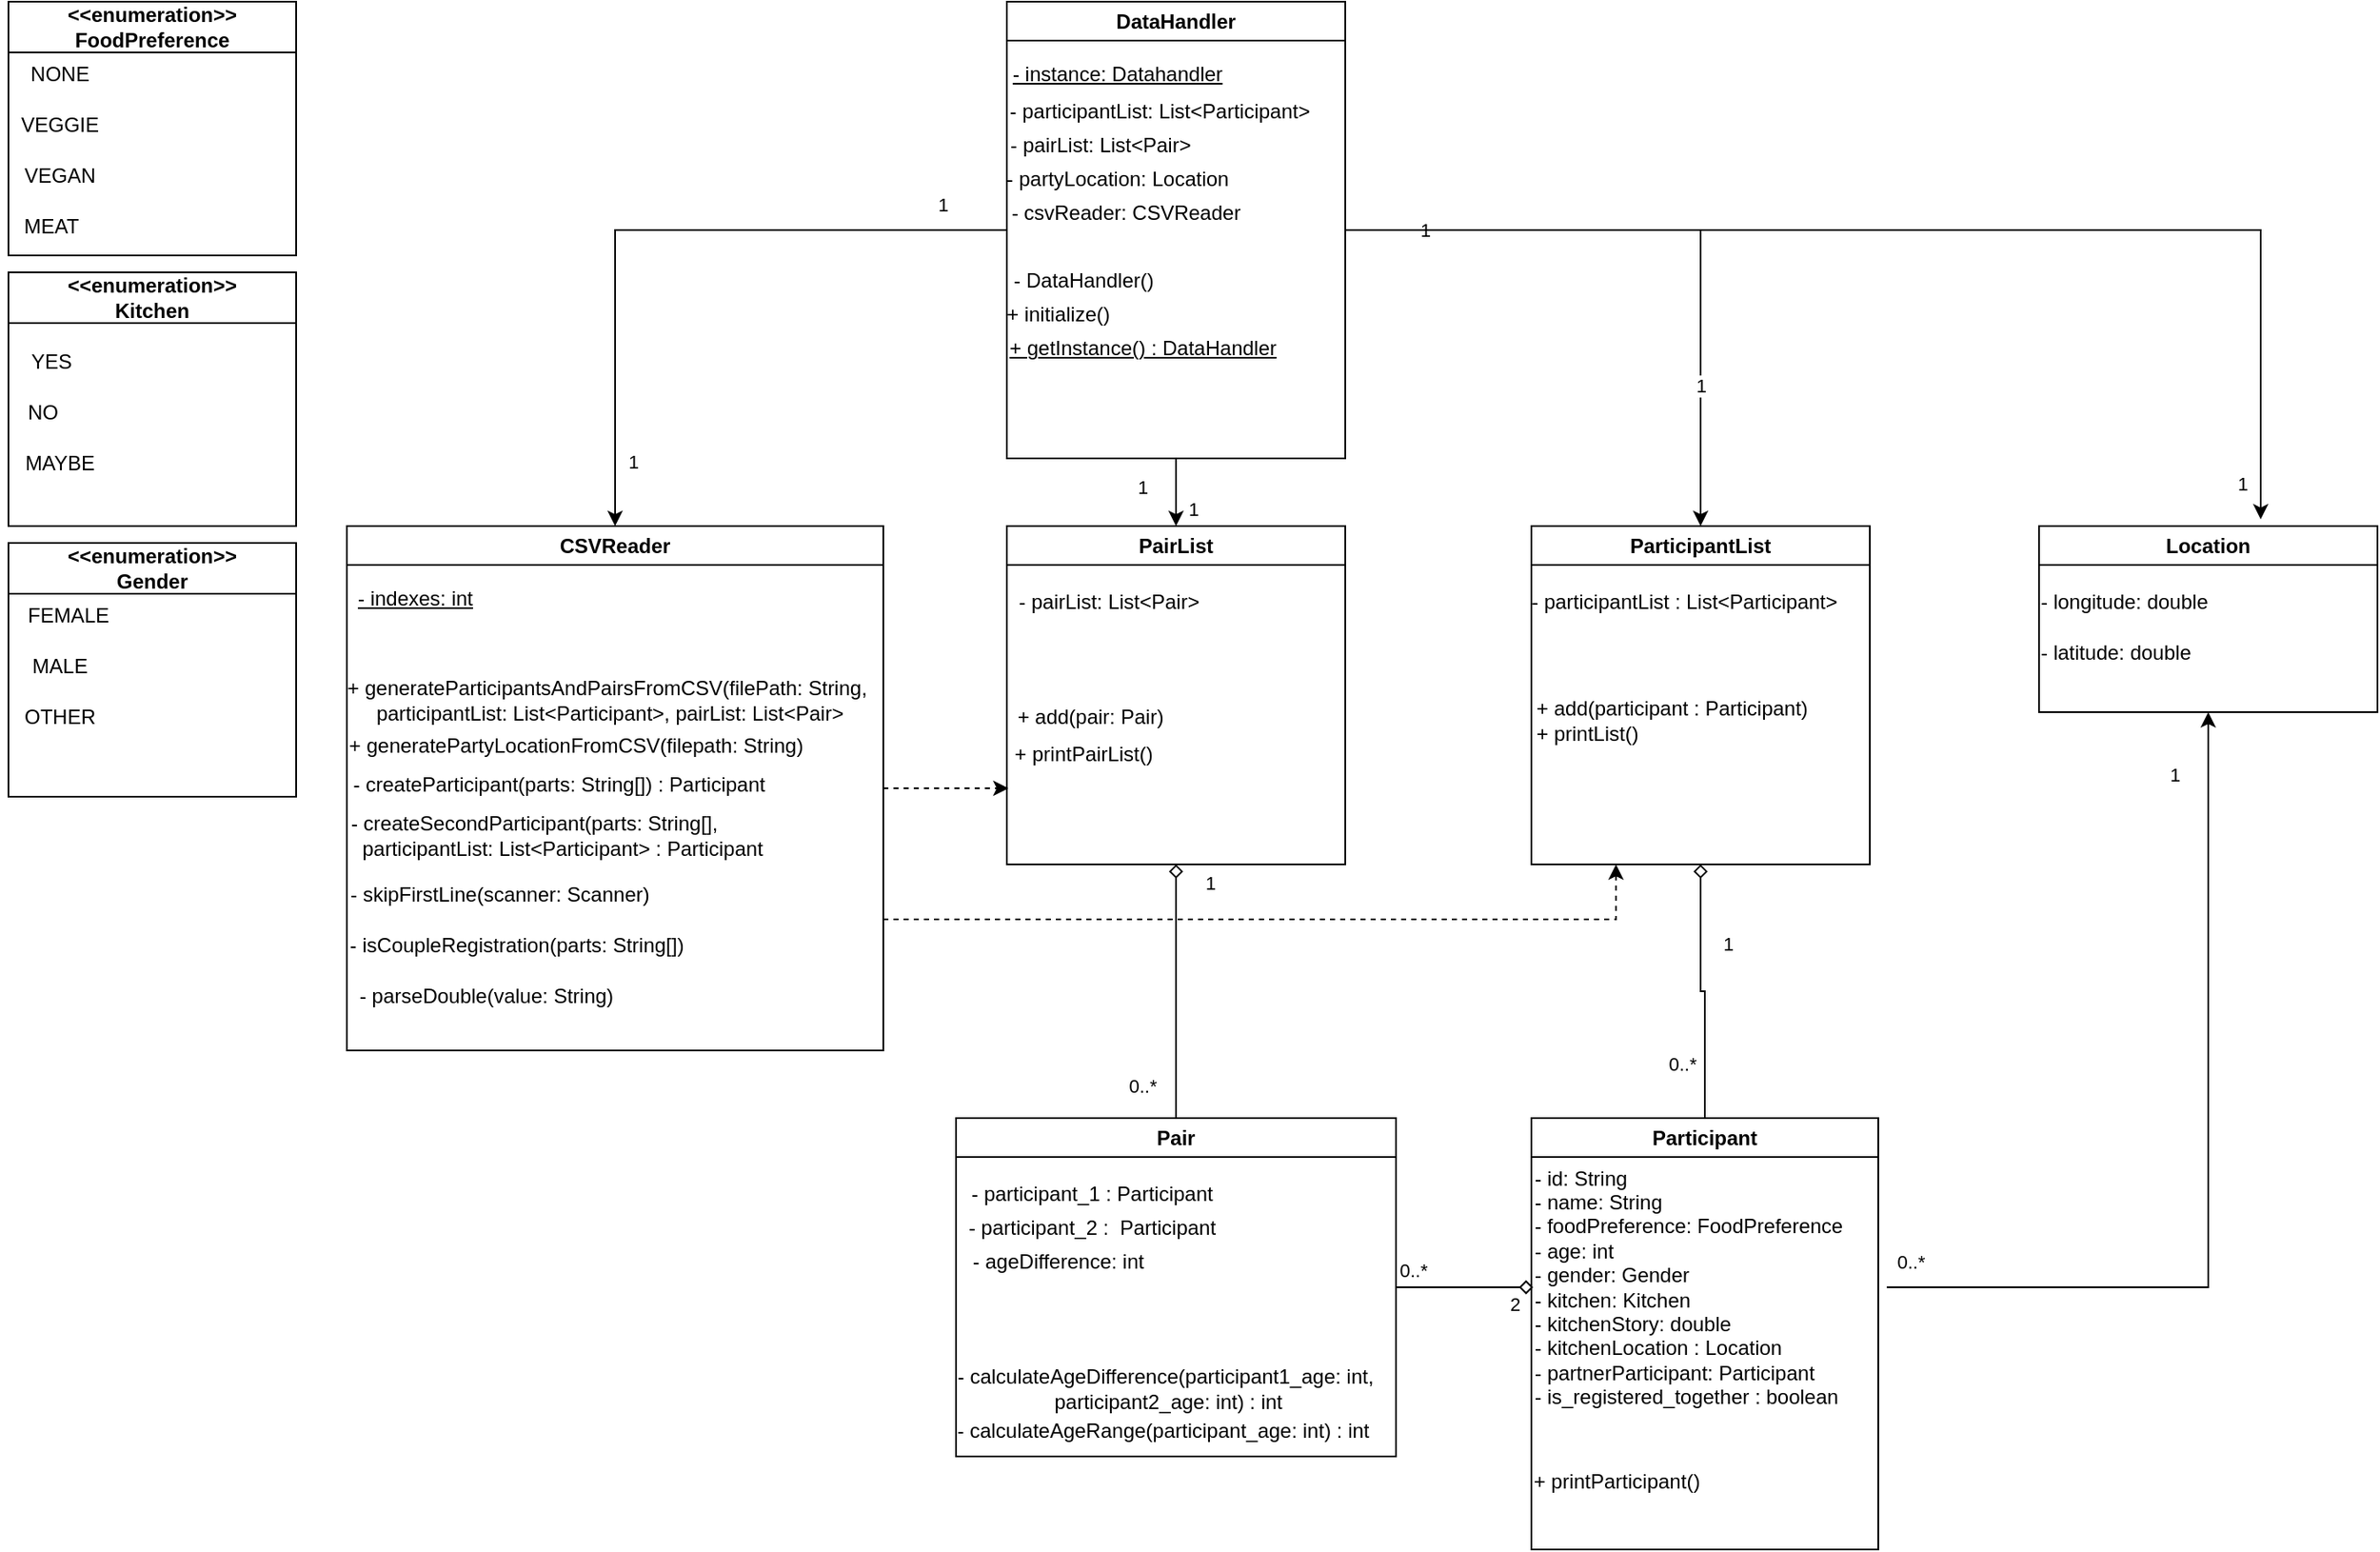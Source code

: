 <mxfile version="24.3.0" type="device">
  <diagram id="C5RBs43oDa-KdzZeNtuy" name="Page-1">
    <mxGraphModel dx="2261" dy="746" grid="1" gridSize="10" guides="1" tooltips="1" connect="1" arrows="1" fold="1" page="1" pageScale="1" pageWidth="827" pageHeight="1169" math="0" shadow="0">
      <root>
        <mxCell id="WIyWlLk6GJQsqaUBKTNV-0" />
        <mxCell id="WIyWlLk6GJQsqaUBKTNV-1" parent="WIyWlLk6GJQsqaUBKTNV-0" />
        <mxCell id="_ekgkGp87BAl5CXOvQ5F-0" value="&amp;lt;&amp;lt;enumeration&amp;gt;&amp;gt;&lt;div&gt;FoodPreference&lt;/div&gt;" style="swimlane;whiteSpace=wrap;html=1;startSize=30;" vertex="1" parent="WIyWlLk6GJQsqaUBKTNV-1">
          <mxGeometry x="-310" y="10" width="170" height="150" as="geometry" />
        </mxCell>
        <mxCell id="_ekgkGp87BAl5CXOvQ5F-3" value="NONE" style="text;html=1;align=center;verticalAlign=middle;resizable=0;points=[];autosize=1;strokeColor=none;fillColor=none;" vertex="1" parent="_ekgkGp87BAl5CXOvQ5F-0">
          <mxGeometry y="28" width="60" height="30" as="geometry" />
        </mxCell>
        <mxCell id="_ekgkGp87BAl5CXOvQ5F-4" value="VEGGIE" style="text;html=1;align=center;verticalAlign=middle;resizable=0;points=[];autosize=1;strokeColor=none;fillColor=none;" vertex="1" parent="_ekgkGp87BAl5CXOvQ5F-0">
          <mxGeometry x="-5" y="58" width="70" height="30" as="geometry" />
        </mxCell>
        <mxCell id="_ekgkGp87BAl5CXOvQ5F-5" value="VEGAN" style="text;html=1;align=center;verticalAlign=middle;resizable=0;points=[];autosize=1;strokeColor=none;fillColor=none;" vertex="1" parent="_ekgkGp87BAl5CXOvQ5F-0">
          <mxGeometry x="-5" y="88" width="70" height="30" as="geometry" />
        </mxCell>
        <mxCell id="_ekgkGp87BAl5CXOvQ5F-6" value="MEAT" style="text;html=1;align=center;verticalAlign=middle;resizable=0;points=[];autosize=1;strokeColor=none;fillColor=none;" vertex="1" parent="_ekgkGp87BAl5CXOvQ5F-0">
          <mxGeometry x="-5" y="118" width="60" height="30" as="geometry" />
        </mxCell>
        <mxCell id="_ekgkGp87BAl5CXOvQ5F-1" value="&amp;lt;&amp;lt;enumeration&amp;gt;&amp;gt;&lt;div&gt;Gender&lt;/div&gt;" style="swimlane;whiteSpace=wrap;html=1;startSize=30;" vertex="1" parent="WIyWlLk6GJQsqaUBKTNV-1">
          <mxGeometry x="-310" y="330" width="170" height="150" as="geometry" />
        </mxCell>
        <mxCell id="_ekgkGp87BAl5CXOvQ5F-7" value="FEMALE" style="text;html=1;align=center;verticalAlign=middle;resizable=0;points=[];autosize=1;strokeColor=none;fillColor=none;" vertex="1" parent="_ekgkGp87BAl5CXOvQ5F-1">
          <mxGeometry y="28" width="70" height="30" as="geometry" />
        </mxCell>
        <mxCell id="_ekgkGp87BAl5CXOvQ5F-8" value="MALE" style="text;html=1;align=center;verticalAlign=middle;resizable=0;points=[];autosize=1;strokeColor=none;fillColor=none;" vertex="1" parent="_ekgkGp87BAl5CXOvQ5F-1">
          <mxGeometry y="58" width="60" height="30" as="geometry" />
        </mxCell>
        <mxCell id="_ekgkGp87BAl5CXOvQ5F-9" value="OTHER" style="text;html=1;align=center;verticalAlign=middle;resizable=0;points=[];autosize=1;strokeColor=none;fillColor=none;" vertex="1" parent="_ekgkGp87BAl5CXOvQ5F-1">
          <mxGeometry x="-5" y="88" width="70" height="30" as="geometry" />
        </mxCell>
        <mxCell id="_ekgkGp87BAl5CXOvQ5F-2" value="&amp;lt;&amp;lt;enumeration&amp;gt;&amp;gt;&lt;div&gt;Kitchen&lt;/div&gt;" style="swimlane;whiteSpace=wrap;html=1;startSize=30;" vertex="1" parent="WIyWlLk6GJQsqaUBKTNV-1">
          <mxGeometry x="-310" y="170" width="170" height="150" as="geometry" />
        </mxCell>
        <mxCell id="_ekgkGp87BAl5CXOvQ5F-12" value="MAYBE" style="text;html=1;align=center;verticalAlign=middle;resizable=0;points=[];autosize=1;strokeColor=none;fillColor=none;" vertex="1" parent="_ekgkGp87BAl5CXOvQ5F-2">
          <mxGeometry y="98" width="60" height="30" as="geometry" />
        </mxCell>
        <mxCell id="_ekgkGp87BAl5CXOvQ5F-10" value="YES" style="text;html=1;align=center;verticalAlign=middle;resizable=0;points=[];autosize=1;strokeColor=none;fillColor=none;" vertex="1" parent="_ekgkGp87BAl5CXOvQ5F-2">
          <mxGeometry y="38" width="50" height="30" as="geometry" />
        </mxCell>
        <mxCell id="_ekgkGp87BAl5CXOvQ5F-11" value="NO" style="text;html=1;align=center;verticalAlign=middle;resizable=0;points=[];autosize=1;strokeColor=none;fillColor=none;" vertex="1" parent="_ekgkGp87BAl5CXOvQ5F-2">
          <mxGeometry y="68" width="40" height="30" as="geometry" />
        </mxCell>
        <mxCell id="_ekgkGp87BAl5CXOvQ5F-67" style="edgeStyle=orthogonalEdgeStyle;rounded=0;orthogonalLoop=1;jettySize=auto;html=1;" edge="1" parent="WIyWlLk6GJQsqaUBKTNV-1" source="_ekgkGp87BAl5CXOvQ5F-13" target="_ekgkGp87BAl5CXOvQ5F-57">
          <mxGeometry relative="1" as="geometry" />
        </mxCell>
        <mxCell id="_ekgkGp87BAl5CXOvQ5F-71" value="1" style="edgeLabel;html=1;align=center;verticalAlign=middle;resizable=0;points=[];" vertex="1" connectable="0" parent="_ekgkGp87BAl5CXOvQ5F-67">
          <mxGeometry x="-0.757" relative="1" as="geometry">
            <mxPoint as="offset" />
          </mxGeometry>
        </mxCell>
        <mxCell id="_ekgkGp87BAl5CXOvQ5F-72" value="1" style="edgeLabel;html=1;align=center;verticalAlign=middle;resizable=0;points=[];" vertex="1" connectable="0" parent="_ekgkGp87BAl5CXOvQ5F-67">
          <mxGeometry x="0.568" relative="1" as="geometry">
            <mxPoint as="offset" />
          </mxGeometry>
        </mxCell>
        <mxCell id="_ekgkGp87BAl5CXOvQ5F-68" style="edgeStyle=orthogonalEdgeStyle;rounded=0;orthogonalLoop=1;jettySize=auto;html=1;" edge="1" parent="WIyWlLk6GJQsqaUBKTNV-1" source="_ekgkGp87BAl5CXOvQ5F-13" target="_ekgkGp87BAl5CXOvQ5F-49">
          <mxGeometry relative="1" as="geometry" />
        </mxCell>
        <mxCell id="_ekgkGp87BAl5CXOvQ5F-69" value="1" style="edgeLabel;html=1;align=center;verticalAlign=middle;resizable=0;points=[];" vertex="1" connectable="0" parent="_ekgkGp87BAl5CXOvQ5F-68">
          <mxGeometry x="0.792" relative="1" as="geometry">
            <mxPoint x="10" y="-6" as="offset" />
          </mxGeometry>
        </mxCell>
        <mxCell id="_ekgkGp87BAl5CXOvQ5F-70" value="1" style="edgeLabel;html=1;align=center;verticalAlign=middle;resizable=0;points=[];" vertex="1" connectable="0" parent="_ekgkGp87BAl5CXOvQ5F-68">
          <mxGeometry x="-0.853" y="-1" relative="1" as="geometry">
            <mxPoint x="-19" y="14" as="offset" />
          </mxGeometry>
        </mxCell>
        <mxCell id="_ekgkGp87BAl5CXOvQ5F-13" value="DataHandler" style="swimlane;whiteSpace=wrap;html=1;swimlaneLine=1;" vertex="1" parent="WIyWlLk6GJQsqaUBKTNV-1">
          <mxGeometry x="280" y="10" width="200" height="270" as="geometry">
            <mxRectangle x="280" y="10" width="110" height="30" as="alternateBounds" />
          </mxGeometry>
        </mxCell>
        <mxCell id="_ekgkGp87BAl5CXOvQ5F-14" value="&lt;u&gt;- instance: Datahandler&lt;/u&gt;" style="text;html=1;align=center;verticalAlign=middle;resizable=0;points=[];autosize=1;strokeColor=none;fillColor=none;" vertex="1" parent="_ekgkGp87BAl5CXOvQ5F-13">
          <mxGeometry x="-10" y="28" width="150" height="30" as="geometry" />
        </mxCell>
        <mxCell id="_ekgkGp87BAl5CXOvQ5F-15" value="- participantList: List&amp;lt;Participant&amp;gt;" style="text;html=1;align=center;verticalAlign=middle;resizable=0;points=[];autosize=1;strokeColor=none;fillColor=none;" vertex="1" parent="_ekgkGp87BAl5CXOvQ5F-13">
          <mxGeometry x="-10" y="50" width="200" height="30" as="geometry" />
        </mxCell>
        <mxCell id="_ekgkGp87BAl5CXOvQ5F-16" value="- pairList: List&amp;lt;Pair&amp;gt;" style="text;html=1;align=center;verticalAlign=middle;resizable=0;points=[];autosize=1;strokeColor=none;fillColor=none;" vertex="1" parent="_ekgkGp87BAl5CXOvQ5F-13">
          <mxGeometry x="-10" y="70" width="130" height="30" as="geometry" />
        </mxCell>
        <mxCell id="_ekgkGp87BAl5CXOvQ5F-17" value="- partyLocation: Location" style="text;html=1;align=center;verticalAlign=middle;resizable=0;points=[];autosize=1;strokeColor=none;fillColor=none;" vertex="1" parent="_ekgkGp87BAl5CXOvQ5F-13">
          <mxGeometry x="-10" y="90" width="150" height="30" as="geometry" />
        </mxCell>
        <mxCell id="_ekgkGp87BAl5CXOvQ5F-18" value="- csvReader: CSVReader" style="text;html=1;align=center;verticalAlign=middle;resizable=0;points=[];autosize=1;strokeColor=none;fillColor=none;" vertex="1" parent="_ekgkGp87BAl5CXOvQ5F-13">
          <mxGeometry x="-10" y="110" width="160" height="30" as="geometry" />
        </mxCell>
        <mxCell id="_ekgkGp87BAl5CXOvQ5F-22" value="- DataHandler()" style="text;html=1;align=center;verticalAlign=middle;resizable=0;points=[];autosize=1;strokeColor=none;fillColor=none;" vertex="1" parent="_ekgkGp87BAl5CXOvQ5F-13">
          <mxGeometry x="-10" y="150" width="110" height="30" as="geometry" />
        </mxCell>
        <mxCell id="_ekgkGp87BAl5CXOvQ5F-23" value="+ initialize()" style="text;html=1;align=center;verticalAlign=middle;resizable=0;points=[];autosize=1;strokeColor=none;fillColor=none;" vertex="1" parent="_ekgkGp87BAl5CXOvQ5F-13">
          <mxGeometry x="-10" y="170" width="80" height="30" as="geometry" />
        </mxCell>
        <mxCell id="_ekgkGp87BAl5CXOvQ5F-24" value="&lt;u&gt;+ getInstance() : DataHandler&lt;/u&gt;" style="text;html=1;align=center;verticalAlign=middle;resizable=0;points=[];autosize=1;strokeColor=none;fillColor=none;" vertex="1" parent="_ekgkGp87BAl5CXOvQ5F-13">
          <mxGeometry x="-10" y="190" width="180" height="30" as="geometry" />
        </mxCell>
        <mxCell id="_ekgkGp87BAl5CXOvQ5F-102" style="edgeStyle=orthogonalEdgeStyle;rounded=0;orthogonalLoop=1;jettySize=auto;html=1;exitX=1;exitY=0.75;exitDx=0;exitDy=0;entryX=0.25;entryY=1;entryDx=0;entryDy=0;dashed=1;" edge="1" parent="WIyWlLk6GJQsqaUBKTNV-1" source="_ekgkGp87BAl5CXOvQ5F-29" target="_ekgkGp87BAl5CXOvQ5F-57">
          <mxGeometry relative="1" as="geometry" />
        </mxCell>
        <mxCell id="_ekgkGp87BAl5CXOvQ5F-29" value="CSVReader" style="swimlane;whiteSpace=wrap;html=1;" vertex="1" parent="WIyWlLk6GJQsqaUBKTNV-1">
          <mxGeometry x="-110" y="320" width="317" height="310" as="geometry" />
        </mxCell>
        <mxCell id="_ekgkGp87BAl5CXOvQ5F-30" value="&lt;u&gt;- indexes: int&lt;/u&gt;" style="text;html=1;align=center;verticalAlign=middle;resizable=0;points=[];autosize=1;strokeColor=none;fillColor=none;" vertex="1" parent="_ekgkGp87BAl5CXOvQ5F-29">
          <mxGeometry x="-5" y="28" width="90" height="30" as="geometry" />
        </mxCell>
        <mxCell id="_ekgkGp87BAl5CXOvQ5F-32" value="+ generateParticipantsAndPairsFromCSV(filePath: String,&amp;nbsp;&lt;div&gt;participantList: List&amp;lt;Participant&amp;gt;, pairList: List&amp;lt;Pair&amp;gt;&lt;/div&gt;" style="text;html=1;align=center;verticalAlign=middle;resizable=0;points=[];autosize=1;strokeColor=none;fillColor=none;" vertex="1" parent="_ekgkGp87BAl5CXOvQ5F-29">
          <mxGeometry x="-10" y="83" width="330" height="40" as="geometry" />
        </mxCell>
        <mxCell id="_ekgkGp87BAl5CXOvQ5F-33" value="+ generatePartyLocationFromCSV(filepath: String)" style="text;html=1;align=center;verticalAlign=middle;resizable=0;points=[];autosize=1;strokeColor=none;fillColor=none;" vertex="1" parent="_ekgkGp87BAl5CXOvQ5F-29">
          <mxGeometry x="-10" y="115" width="290" height="30" as="geometry" />
        </mxCell>
        <mxCell id="_ekgkGp87BAl5CXOvQ5F-34" value="- createParticipant(parts: String[]) : Participant" style="text;html=1;align=center;verticalAlign=middle;resizable=0;points=[];autosize=1;strokeColor=none;fillColor=none;" vertex="1" parent="_ekgkGp87BAl5CXOvQ5F-29">
          <mxGeometry x="-10" y="137.5" width="270" height="30" as="geometry" />
        </mxCell>
        <mxCell id="_ekgkGp87BAl5CXOvQ5F-35" value="- createSecondParticipant(parts: String[],&amp;nbsp;&lt;div&gt;&amp;nbsp; &amp;nbsp; &amp;nbsp; &amp;nbsp; &amp;nbsp;participantList: List&amp;lt;Participant&amp;gt; : Participant&lt;/div&gt;" style="text;html=1;align=center;verticalAlign=middle;resizable=0;points=[];autosize=1;strokeColor=none;fillColor=none;" vertex="1" parent="_ekgkGp87BAl5CXOvQ5F-29">
          <mxGeometry x="-33" y="162.5" width="290" height="40" as="geometry" />
        </mxCell>
        <mxCell id="_ekgkGp87BAl5CXOvQ5F-37" value="- skipFirstLine(scanner: Scanner)" style="text;html=1;align=center;verticalAlign=middle;resizable=0;points=[];autosize=1;strokeColor=none;fillColor=none;" vertex="1" parent="_ekgkGp87BAl5CXOvQ5F-29">
          <mxGeometry x="-10" y="202.5" width="200" height="30" as="geometry" />
        </mxCell>
        <mxCell id="_ekgkGp87BAl5CXOvQ5F-38" value="- isCoupleRegistration(parts: String[])" style="text;html=1;align=center;verticalAlign=middle;resizable=0;points=[];autosize=1;strokeColor=none;fillColor=none;" vertex="1" parent="_ekgkGp87BAl5CXOvQ5F-29">
          <mxGeometry x="-10" y="232.5" width="220" height="30" as="geometry" />
        </mxCell>
        <mxCell id="_ekgkGp87BAl5CXOvQ5F-39" value="- parseDouble(value: String)" style="text;html=1;align=center;verticalAlign=middle;resizable=0;points=[];autosize=1;strokeColor=none;fillColor=none;" vertex="1" parent="_ekgkGp87BAl5CXOvQ5F-29">
          <mxGeometry x="-3" y="262.5" width="170" height="30" as="geometry" />
        </mxCell>
        <mxCell id="_ekgkGp87BAl5CXOvQ5F-40" value="Location" style="swimlane;whiteSpace=wrap;html=1;" vertex="1" parent="WIyWlLk6GJQsqaUBKTNV-1">
          <mxGeometry x="890" y="320" width="200" height="110" as="geometry" />
        </mxCell>
        <mxCell id="_ekgkGp87BAl5CXOvQ5F-41" value="- longitude: double" style="text;html=1;align=center;verticalAlign=middle;resizable=0;points=[];autosize=1;strokeColor=none;fillColor=none;" vertex="1" parent="_ekgkGp87BAl5CXOvQ5F-40">
          <mxGeometry x="-10" y="30" width="120" height="30" as="geometry" />
        </mxCell>
        <mxCell id="_ekgkGp87BAl5CXOvQ5F-42" value="- latitude: double" style="text;html=1;align=center;verticalAlign=middle;resizable=0;points=[];autosize=1;strokeColor=none;fillColor=none;" vertex="1" parent="_ekgkGp87BAl5CXOvQ5F-40">
          <mxGeometry x="-10" y="60" width="110" height="30" as="geometry" />
        </mxCell>
        <mxCell id="_ekgkGp87BAl5CXOvQ5F-74" style="edgeStyle=orthogonalEdgeStyle;rounded=0;orthogonalLoop=1;jettySize=auto;html=1;endArrow=diamond;endFill=0;entryX=0.5;entryY=1;entryDx=0;entryDy=0;" edge="1" parent="WIyWlLk6GJQsqaUBKTNV-1" source="_ekgkGp87BAl5CXOvQ5F-43" target="_ekgkGp87BAl5CXOvQ5F-49">
          <mxGeometry relative="1" as="geometry">
            <mxPoint x="720" y="520" as="targetPoint" />
          </mxGeometry>
        </mxCell>
        <mxCell id="_ekgkGp87BAl5CXOvQ5F-77" value="0..*" style="edgeLabel;html=1;align=center;verticalAlign=middle;resizable=0;points=[];" vertex="1" connectable="0" parent="_ekgkGp87BAl5CXOvQ5F-74">
          <mxGeometry x="-0.457" relative="1" as="geometry">
            <mxPoint x="-20" y="21" as="offset" />
          </mxGeometry>
        </mxCell>
        <mxCell id="_ekgkGp87BAl5CXOvQ5F-78" value="1" style="edgeLabel;html=1;align=center;verticalAlign=middle;resizable=0;points=[];" vertex="1" connectable="0" parent="_ekgkGp87BAl5CXOvQ5F-74">
          <mxGeometry x="0.409" y="1" relative="1" as="geometry">
            <mxPoint x="21" y="-34" as="offset" />
          </mxGeometry>
        </mxCell>
        <mxCell id="_ekgkGp87BAl5CXOvQ5F-43" value="Pair" style="swimlane;whiteSpace=wrap;html=1;" vertex="1" parent="WIyWlLk6GJQsqaUBKTNV-1">
          <mxGeometry x="250" y="670" width="260" height="200" as="geometry" />
        </mxCell>
        <mxCell id="_ekgkGp87BAl5CXOvQ5F-44" value="&lt;div&gt;&lt;span style=&quot;background-color: initial;&quot;&gt;- ageDifference: int&lt;/span&gt;&lt;br&gt;&lt;/div&gt;" style="text;html=1;align=center;verticalAlign=middle;resizable=0;points=[];autosize=1;strokeColor=none;fillColor=none;" vertex="1" parent="_ekgkGp87BAl5CXOvQ5F-43">
          <mxGeometry y="70" width="120" height="30" as="geometry" />
        </mxCell>
        <mxCell id="_ekgkGp87BAl5CXOvQ5F-45" value="- calculateAgeDifference(participant1_age: int,&amp;nbsp;&lt;div&gt;participant2_age: int) : int&lt;/div&gt;" style="text;html=1;align=center;verticalAlign=middle;resizable=0;points=[];autosize=1;strokeColor=none;fillColor=none;" vertex="1" parent="_ekgkGp87BAl5CXOvQ5F-43">
          <mxGeometry x="-10" y="140" width="270" height="40" as="geometry" />
        </mxCell>
        <mxCell id="_ekgkGp87BAl5CXOvQ5F-46" value="- calculateAgeRange(participant_age: int) : int" style="text;html=1;align=center;verticalAlign=middle;resizable=0;points=[];autosize=1;strokeColor=none;fillColor=none;" vertex="1" parent="_ekgkGp87BAl5CXOvQ5F-43">
          <mxGeometry x="-13" y="170" width="270" height="30" as="geometry" />
        </mxCell>
        <mxCell id="_ekgkGp87BAl5CXOvQ5F-47" value="- participant_1 : Participant" style="text;html=1;align=center;verticalAlign=middle;resizable=0;points=[];autosize=1;strokeColor=none;fillColor=none;" vertex="1" parent="_ekgkGp87BAl5CXOvQ5F-43">
          <mxGeometry x="-5" y="30" width="170" height="30" as="geometry" />
        </mxCell>
        <mxCell id="_ekgkGp87BAl5CXOvQ5F-48" value="- participant_2 :&amp;nbsp; Participant" style="text;html=1;align=center;verticalAlign=middle;resizable=0;points=[];autosize=1;strokeColor=none;fillColor=none;" vertex="1" parent="_ekgkGp87BAl5CXOvQ5F-43">
          <mxGeometry x="-5" y="50" width="170" height="30" as="geometry" />
        </mxCell>
        <mxCell id="_ekgkGp87BAl5CXOvQ5F-49" value="PairList" style="swimlane;whiteSpace=wrap;html=1;" vertex="1" parent="WIyWlLk6GJQsqaUBKTNV-1">
          <mxGeometry x="280" y="320" width="200" height="200" as="geometry" />
        </mxCell>
        <mxCell id="_ekgkGp87BAl5CXOvQ5F-50" value="- pairList: List&amp;lt;Pair&amp;gt;" style="text;html=1;align=center;verticalAlign=middle;resizable=0;points=[];autosize=1;strokeColor=none;fillColor=none;" vertex="1" parent="_ekgkGp87BAl5CXOvQ5F-49">
          <mxGeometry x="-5" y="30" width="130" height="30" as="geometry" />
        </mxCell>
        <mxCell id="_ekgkGp87BAl5CXOvQ5F-51" value="+ add(pair: Pair)" style="text;html=1;align=center;verticalAlign=middle;resizable=0;points=[];autosize=1;strokeColor=none;fillColor=none;" vertex="1" parent="_ekgkGp87BAl5CXOvQ5F-49">
          <mxGeometry x="-6" y="98" width="110" height="30" as="geometry" />
        </mxCell>
        <mxCell id="_ekgkGp87BAl5CXOvQ5F-52" value="+ printPairList()" style="text;html=1;align=center;verticalAlign=middle;resizable=0;points=[];autosize=1;strokeColor=none;fillColor=none;" vertex="1" parent="_ekgkGp87BAl5CXOvQ5F-49">
          <mxGeometry x="-10" y="120" width="110" height="30" as="geometry" />
        </mxCell>
        <mxCell id="_ekgkGp87BAl5CXOvQ5F-73" style="edgeStyle=orthogonalEdgeStyle;rounded=0;orthogonalLoop=1;jettySize=auto;html=1;entryX=0.5;entryY=1;entryDx=0;entryDy=0;endArrow=diamond;endFill=0;" edge="1" parent="WIyWlLk6GJQsqaUBKTNV-1" source="_ekgkGp87BAl5CXOvQ5F-54" target="_ekgkGp87BAl5CXOvQ5F-57">
          <mxGeometry relative="1" as="geometry" />
        </mxCell>
        <mxCell id="_ekgkGp87BAl5CXOvQ5F-75" value="0..*" style="edgeLabel;html=1;align=center;verticalAlign=middle;resizable=0;points=[];" vertex="1" connectable="0" parent="_ekgkGp87BAl5CXOvQ5F-73">
          <mxGeometry x="-0.55" y="1" relative="1" as="geometry">
            <mxPoint x="-13" y="2" as="offset" />
          </mxGeometry>
        </mxCell>
        <mxCell id="_ekgkGp87BAl5CXOvQ5F-76" value="1" style="edgeLabel;html=1;align=center;verticalAlign=middle;resizable=0;points=[];" vertex="1" connectable="0" parent="_ekgkGp87BAl5CXOvQ5F-73">
          <mxGeometry x="0.35" y="-2" relative="1" as="geometry">
            <mxPoint x="14" y="-3" as="offset" />
          </mxGeometry>
        </mxCell>
        <mxCell id="_ekgkGp87BAl5CXOvQ5F-54" value="Participant" style="swimlane;whiteSpace=wrap;html=1;startSize=23;" vertex="1" parent="WIyWlLk6GJQsqaUBKTNV-1">
          <mxGeometry x="590" y="670" width="205" height="255" as="geometry" />
        </mxCell>
        <mxCell id="_ekgkGp87BAl5CXOvQ5F-56" value="+ printParticipant()" style="text;html=1;align=center;verticalAlign=middle;resizable=0;points=[];autosize=1;strokeColor=none;fillColor=none;" vertex="1" parent="_ekgkGp87BAl5CXOvQ5F-54">
          <mxGeometry x="-10" y="200" width="120" height="30" as="geometry" />
        </mxCell>
        <mxCell id="_ekgkGp87BAl5CXOvQ5F-55" value="- id: String&lt;div&gt;- name: String&lt;/div&gt;&lt;div&gt;- foodPreference: FoodPreference&lt;/div&gt;&lt;div&gt;- age: int&lt;/div&gt;&lt;div&gt;- gender: Gender&lt;/div&gt;&lt;div&gt;- kitchen: Kitchen&lt;/div&gt;&lt;div&gt;- kitchenStory: double&lt;/div&gt;&lt;div&gt;- kitchenLocation : Location&lt;/div&gt;&lt;div&gt;- partnerParticipant: Participant&lt;/div&gt;&lt;div&gt;- is_registered_together : boolean&lt;/div&gt;" style="text;html=1;align=left;verticalAlign=middle;resizable=0;points=[];autosize=1;strokeColor=none;fillColor=none;" vertex="1" parent="_ekgkGp87BAl5CXOvQ5F-54">
          <mxGeometry y="20" width="210" height="160" as="geometry" />
        </mxCell>
        <mxCell id="_ekgkGp87BAl5CXOvQ5F-57" value="ParticipantList" style="swimlane;whiteSpace=wrap;html=1;startSize=23;" vertex="1" parent="WIyWlLk6GJQsqaUBKTNV-1">
          <mxGeometry x="590" y="320" width="200" height="200" as="geometry" />
        </mxCell>
        <mxCell id="_ekgkGp87BAl5CXOvQ5F-58" value="- participantList : List&amp;lt;Participant&amp;gt;" style="text;html=1;align=center;verticalAlign=middle;resizable=0;points=[];autosize=1;strokeColor=none;fillColor=none;" vertex="1" parent="_ekgkGp87BAl5CXOvQ5F-57">
          <mxGeometry x="-10" y="30" width="200" height="30" as="geometry" />
        </mxCell>
        <mxCell id="_ekgkGp87BAl5CXOvQ5F-60" value="+ add(participant : Participant)&lt;div&gt;+ printList()&lt;/div&gt;" style="text;html=1;align=left;verticalAlign=middle;resizable=0;points=[];autosize=1;strokeColor=none;fillColor=none;" vertex="1" parent="_ekgkGp87BAl5CXOvQ5F-57">
          <mxGeometry x="1" y="95" width="180" height="40" as="geometry" />
        </mxCell>
        <mxCell id="_ekgkGp87BAl5CXOvQ5F-61" style="edgeStyle=orthogonalEdgeStyle;rounded=0;orthogonalLoop=1;jettySize=auto;html=1;entryX=0.5;entryY=0;entryDx=0;entryDy=0;" edge="1" parent="WIyWlLk6GJQsqaUBKTNV-1" source="_ekgkGp87BAl5CXOvQ5F-13" target="_ekgkGp87BAl5CXOvQ5F-29">
          <mxGeometry relative="1" as="geometry">
            <mxPoint x="70" y="290" as="targetPoint" />
          </mxGeometry>
        </mxCell>
        <mxCell id="_ekgkGp87BAl5CXOvQ5F-62" value="1" style="edgeLabel;html=1;align=center;verticalAlign=middle;resizable=0;points=[];" vertex="1" connectable="0" parent="_ekgkGp87BAl5CXOvQ5F-61">
          <mxGeometry x="-0.678" y="2" relative="1" as="geometry">
            <mxPoint x="27" y="-17" as="offset" />
          </mxGeometry>
        </mxCell>
        <mxCell id="_ekgkGp87BAl5CXOvQ5F-63" value="1" style="edgeLabel;html=1;align=center;verticalAlign=middle;resizable=0;points=[];" vertex="1" connectable="0" parent="_ekgkGp87BAl5CXOvQ5F-61">
          <mxGeometry x="0.814" y="3" relative="1" as="geometry">
            <mxPoint x="7" as="offset" />
          </mxGeometry>
        </mxCell>
        <mxCell id="_ekgkGp87BAl5CXOvQ5F-80" style="edgeStyle=orthogonalEdgeStyle;rounded=0;orthogonalLoop=1;jettySize=auto;html=1;exitX=1;exitY=0.5;exitDx=0;exitDy=0;entryX=0.655;entryY=-0.036;entryDx=0;entryDy=0;entryPerimeter=0;" edge="1" parent="WIyWlLk6GJQsqaUBKTNV-1" source="_ekgkGp87BAl5CXOvQ5F-13" target="_ekgkGp87BAl5CXOvQ5F-40">
          <mxGeometry relative="1" as="geometry" />
        </mxCell>
        <mxCell id="_ekgkGp87BAl5CXOvQ5F-81" value="1" style="edgeLabel;html=1;align=center;verticalAlign=middle;resizable=0;points=[];" vertex="1" connectable="0" parent="_ekgkGp87BAl5CXOvQ5F-80">
          <mxGeometry x="0.939" y="-1" relative="1" as="geometry">
            <mxPoint x="-10" as="offset" />
          </mxGeometry>
        </mxCell>
        <mxCell id="_ekgkGp87BAl5CXOvQ5F-85" style="edgeStyle=orthogonalEdgeStyle;rounded=0;orthogonalLoop=1;jettySize=auto;html=1;entryX=0.5;entryY=1;entryDx=0;entryDy=0;" edge="1" parent="WIyWlLk6GJQsqaUBKTNV-1" source="_ekgkGp87BAl5CXOvQ5F-55" target="_ekgkGp87BAl5CXOvQ5F-40">
          <mxGeometry relative="1" as="geometry" />
        </mxCell>
        <mxCell id="_ekgkGp87BAl5CXOvQ5F-86" value="1" style="edgeLabel;html=1;align=center;verticalAlign=middle;resizable=0;points=[];" vertex="1" connectable="0" parent="_ekgkGp87BAl5CXOvQ5F-85">
          <mxGeometry x="0.811" relative="1" as="geometry">
            <mxPoint x="-20" y="-13" as="offset" />
          </mxGeometry>
        </mxCell>
        <mxCell id="_ekgkGp87BAl5CXOvQ5F-87" value="0..*" style="edgeLabel;html=1;align=center;verticalAlign=middle;resizable=0;points=[];" vertex="1" connectable="0" parent="_ekgkGp87BAl5CXOvQ5F-85">
          <mxGeometry x="-0.908" y="-1" relative="1" as="geometry">
            <mxPoint x="-11" y="-16" as="offset" />
          </mxGeometry>
        </mxCell>
        <mxCell id="_ekgkGp87BAl5CXOvQ5F-92" style="edgeStyle=orthogonalEdgeStyle;rounded=0;orthogonalLoop=1;jettySize=auto;html=1;entryX=0.005;entryY=0.5;entryDx=0;entryDy=0;entryPerimeter=0;endArrow=diamond;endFill=0;" edge="1" parent="WIyWlLk6GJQsqaUBKTNV-1" source="_ekgkGp87BAl5CXOvQ5F-43" target="_ekgkGp87BAl5CXOvQ5F-55">
          <mxGeometry relative="1" as="geometry" />
        </mxCell>
        <mxCell id="_ekgkGp87BAl5CXOvQ5F-93" value="2" style="edgeLabel;html=1;align=center;verticalAlign=middle;resizable=0;points=[];" vertex="1" connectable="0" parent="_ekgkGp87BAl5CXOvQ5F-92">
          <mxGeometry x="0.036" y="-1" relative="1" as="geometry">
            <mxPoint x="28" y="9" as="offset" />
          </mxGeometry>
        </mxCell>
        <mxCell id="_ekgkGp87BAl5CXOvQ5F-94" value="0..*" style="edgeLabel;html=1;align=center;verticalAlign=middle;resizable=0;points=[];" vertex="1" connectable="0" parent="_ekgkGp87BAl5CXOvQ5F-92">
          <mxGeometry x="-0.087" y="2" relative="1" as="geometry">
            <mxPoint x="-27" y="-8" as="offset" />
          </mxGeometry>
        </mxCell>
        <mxCell id="_ekgkGp87BAl5CXOvQ5F-104" style="edgeStyle=orthogonalEdgeStyle;rounded=0;orthogonalLoop=1;jettySize=auto;html=1;entryX=0.1;entryY=1.167;entryDx=0;entryDy=0;entryPerimeter=0;dashed=1;" edge="1" parent="WIyWlLk6GJQsqaUBKTNV-1" source="_ekgkGp87BAl5CXOvQ5F-29" target="_ekgkGp87BAl5CXOvQ5F-52">
          <mxGeometry relative="1" as="geometry" />
        </mxCell>
      </root>
    </mxGraphModel>
  </diagram>
</mxfile>

